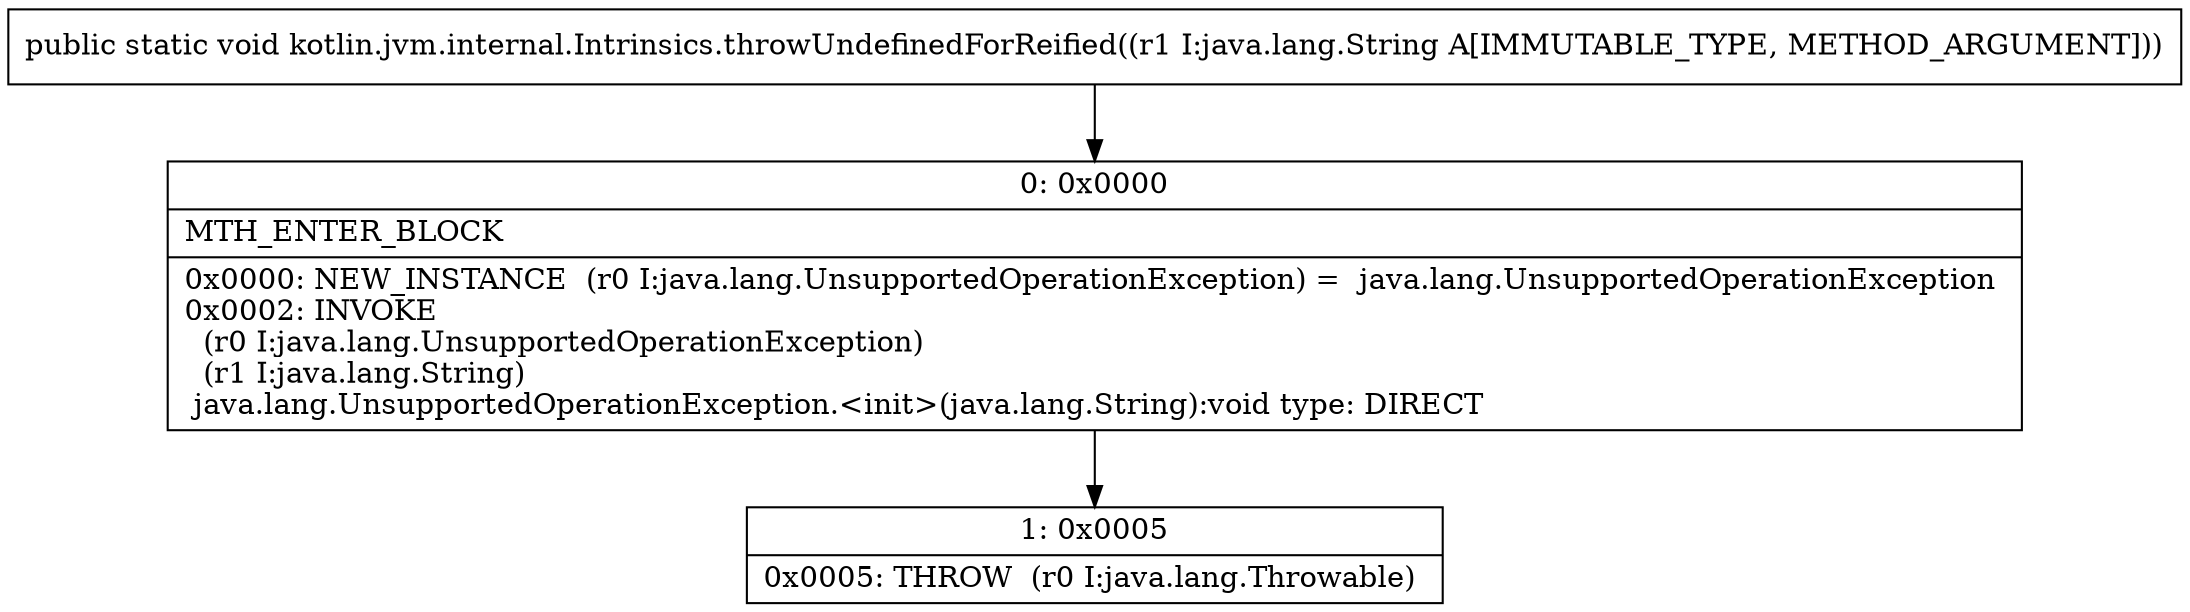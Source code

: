 digraph "CFG forkotlin.jvm.internal.Intrinsics.throwUndefinedForReified(Ljava\/lang\/String;)V" {
Node_0 [shape=record,label="{0\:\ 0x0000|MTH_ENTER_BLOCK\l|0x0000: NEW_INSTANCE  (r0 I:java.lang.UnsupportedOperationException) =  java.lang.UnsupportedOperationException \l0x0002: INVOKE  \l  (r0 I:java.lang.UnsupportedOperationException)\l  (r1 I:java.lang.String)\l java.lang.UnsupportedOperationException.\<init\>(java.lang.String):void type: DIRECT \l}"];
Node_1 [shape=record,label="{1\:\ 0x0005|0x0005: THROW  (r0 I:java.lang.Throwable) \l}"];
MethodNode[shape=record,label="{public static void kotlin.jvm.internal.Intrinsics.throwUndefinedForReified((r1 I:java.lang.String A[IMMUTABLE_TYPE, METHOD_ARGUMENT])) }"];
MethodNode -> Node_0;
Node_0 -> Node_1;
}

